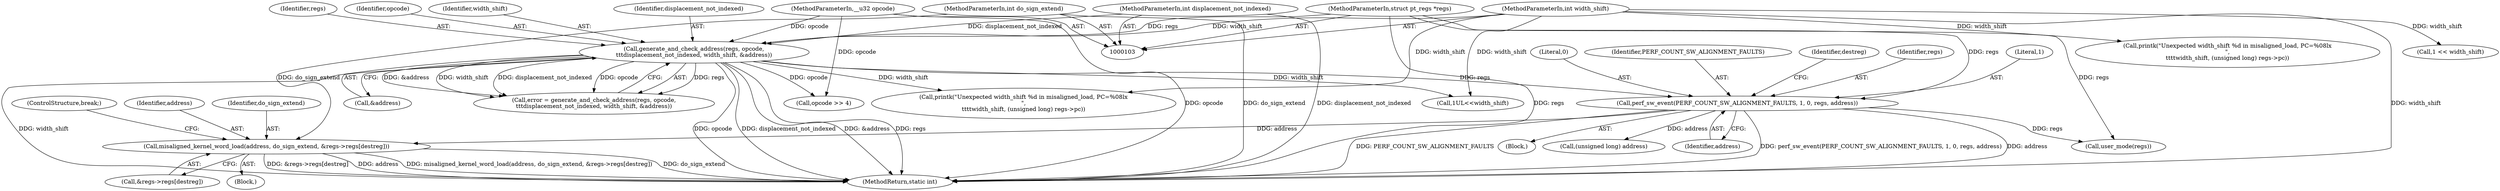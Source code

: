 digraph "0_linux_a8b0ca17b80e92faab46ee7179ba9e99ccb61233_26@array" {
"1000261" [label="(Call,misaligned_kernel_word_load(address, do_sign_extend, &regs->regs[destreg]))"];
"1000129" [label="(Call,perf_sw_event(PERF_COUNT_SW_ALIGNMENT_FAULTS, 1, 0, regs, address))"];
"1000115" [label="(Call,generate_and_check_address(regs, opcode,\n\t\t\tdisplacement_not_indexed, width_shift, &address))"];
"1000104" [label="(MethodParameterIn,struct pt_regs *regs)"];
"1000105" [label="(MethodParameterIn,__u32 opcode)"];
"1000106" [label="(MethodParameterIn,int displacement_not_indexed)"];
"1000107" [label="(MethodParameterIn,int width_shift)"];
"1000108" [label="(MethodParameterIn,int do_sign_extend)"];
"1000108" [label="(MethodParameterIn,int do_sign_extend)"];
"1000116" [label="(Identifier,regs)"];
"1000130" [label="(Identifier,PERF_COUNT_SW_ALIGNMENT_FAULTS)"];
"1000109" [label="(Block,)"];
"1000117" [label="(Identifier,opcode)"];
"1000138" [label="(Call,opcode >> 4)"];
"1000244" [label="(Call,printk(\"Unexpected width_shift %d in misaligned_load, PC=%08lx\n\",\n\t\t\t\twidth_shift, (unsigned long) regs->pc))"];
"1000106" [label="(MethodParameterIn,int displacement_not_indexed)"];
"1000151" [label="(Call,(unsigned long) address)"];
"1000264" [label="(Call,&regs->regs[destreg])"];
"1000136" [label="(Identifier,destreg)"];
"1000120" [label="(Call,&address)"];
"1000115" [label="(Call,generate_and_check_address(regs, opcode,\n\t\t\tdisplacement_not_indexed, width_shift, &address))"];
"1000270" [label="(ControlStructure,break;)"];
"1000119" [label="(Identifier,width_shift)"];
"1000133" [label="(Identifier,regs)"];
"1000113" [label="(Call,error = generate_and_check_address(regs, opcode,\n\t\t\tdisplacement_not_indexed, width_shift, &address))"];
"1000118" [label="(Identifier,displacement_not_indexed)"];
"1000129" [label="(Call,perf_sw_event(PERF_COUNT_SW_ALIGNMENT_FAULTS, 1, 0, regs, address))"];
"1000262" [label="(Identifier,address)"];
"1000131" [label="(Literal,1)"];
"1000263" [label="(Identifier,do_sign_extend)"];
"1000294" [label="(Call,printk(\"Unexpected width_shift %d in misaligned_load, PC=%08lx\n\",\n\t\t\t\twidth_shift, (unsigned long) regs->pc))"];
"1000259" [label="(Block,)"];
"1000107" [label="(MethodParameterIn,int width_shift)"];
"1000261" [label="(Call,misaligned_kernel_word_load(address, do_sign_extend, &regs->regs[destreg]))"];
"1000134" [label="(Identifier,address)"];
"1000171" [label="(Call,1 << width_shift)"];
"1000154" [label="(Call,1UL<<width_shift)"];
"1000143" [label="(Call,user_mode(regs))"];
"1000104" [label="(MethodParameterIn,struct pt_regs *regs)"];
"1000132" [label="(Literal,0)"];
"1000105" [label="(MethodParameterIn,__u32 opcode)"];
"1000305" [label="(MethodReturn,static int)"];
"1000261" -> "1000259"  [label="AST: "];
"1000261" -> "1000264"  [label="CFG: "];
"1000262" -> "1000261"  [label="AST: "];
"1000263" -> "1000261"  [label="AST: "];
"1000264" -> "1000261"  [label="AST: "];
"1000270" -> "1000261"  [label="CFG: "];
"1000261" -> "1000305"  [label="DDG: do_sign_extend"];
"1000261" -> "1000305"  [label="DDG: &regs->regs[destreg]"];
"1000261" -> "1000305"  [label="DDG: address"];
"1000261" -> "1000305"  [label="DDG: misaligned_kernel_word_load(address, do_sign_extend, &regs->regs[destreg])"];
"1000129" -> "1000261"  [label="DDG: address"];
"1000108" -> "1000261"  [label="DDG: do_sign_extend"];
"1000129" -> "1000109"  [label="AST: "];
"1000129" -> "1000134"  [label="CFG: "];
"1000130" -> "1000129"  [label="AST: "];
"1000131" -> "1000129"  [label="AST: "];
"1000132" -> "1000129"  [label="AST: "];
"1000133" -> "1000129"  [label="AST: "];
"1000134" -> "1000129"  [label="AST: "];
"1000136" -> "1000129"  [label="CFG: "];
"1000129" -> "1000305"  [label="DDG: PERF_COUNT_SW_ALIGNMENT_FAULTS"];
"1000129" -> "1000305"  [label="DDG: perf_sw_event(PERF_COUNT_SW_ALIGNMENT_FAULTS, 1, 0, regs, address)"];
"1000129" -> "1000305"  [label="DDG: address"];
"1000115" -> "1000129"  [label="DDG: regs"];
"1000104" -> "1000129"  [label="DDG: regs"];
"1000129" -> "1000143"  [label="DDG: regs"];
"1000129" -> "1000151"  [label="DDG: address"];
"1000115" -> "1000113"  [label="AST: "];
"1000115" -> "1000120"  [label="CFG: "];
"1000116" -> "1000115"  [label="AST: "];
"1000117" -> "1000115"  [label="AST: "];
"1000118" -> "1000115"  [label="AST: "];
"1000119" -> "1000115"  [label="AST: "];
"1000120" -> "1000115"  [label="AST: "];
"1000113" -> "1000115"  [label="CFG: "];
"1000115" -> "1000305"  [label="DDG: width_shift"];
"1000115" -> "1000305"  [label="DDG: opcode"];
"1000115" -> "1000305"  [label="DDG: displacement_not_indexed"];
"1000115" -> "1000305"  [label="DDG: &address"];
"1000115" -> "1000305"  [label="DDG: regs"];
"1000115" -> "1000113"  [label="DDG: regs"];
"1000115" -> "1000113"  [label="DDG: &address"];
"1000115" -> "1000113"  [label="DDG: width_shift"];
"1000115" -> "1000113"  [label="DDG: displacement_not_indexed"];
"1000115" -> "1000113"  [label="DDG: opcode"];
"1000104" -> "1000115"  [label="DDG: regs"];
"1000105" -> "1000115"  [label="DDG: opcode"];
"1000106" -> "1000115"  [label="DDG: displacement_not_indexed"];
"1000107" -> "1000115"  [label="DDG: width_shift"];
"1000115" -> "1000138"  [label="DDG: opcode"];
"1000115" -> "1000154"  [label="DDG: width_shift"];
"1000115" -> "1000294"  [label="DDG: width_shift"];
"1000104" -> "1000103"  [label="AST: "];
"1000104" -> "1000305"  [label="DDG: regs"];
"1000104" -> "1000143"  [label="DDG: regs"];
"1000105" -> "1000103"  [label="AST: "];
"1000105" -> "1000305"  [label="DDG: opcode"];
"1000105" -> "1000138"  [label="DDG: opcode"];
"1000106" -> "1000103"  [label="AST: "];
"1000106" -> "1000305"  [label="DDG: displacement_not_indexed"];
"1000107" -> "1000103"  [label="AST: "];
"1000107" -> "1000305"  [label="DDG: width_shift"];
"1000107" -> "1000154"  [label="DDG: width_shift"];
"1000107" -> "1000171"  [label="DDG: width_shift"];
"1000107" -> "1000244"  [label="DDG: width_shift"];
"1000107" -> "1000294"  [label="DDG: width_shift"];
"1000108" -> "1000103"  [label="AST: "];
"1000108" -> "1000305"  [label="DDG: do_sign_extend"];
}
